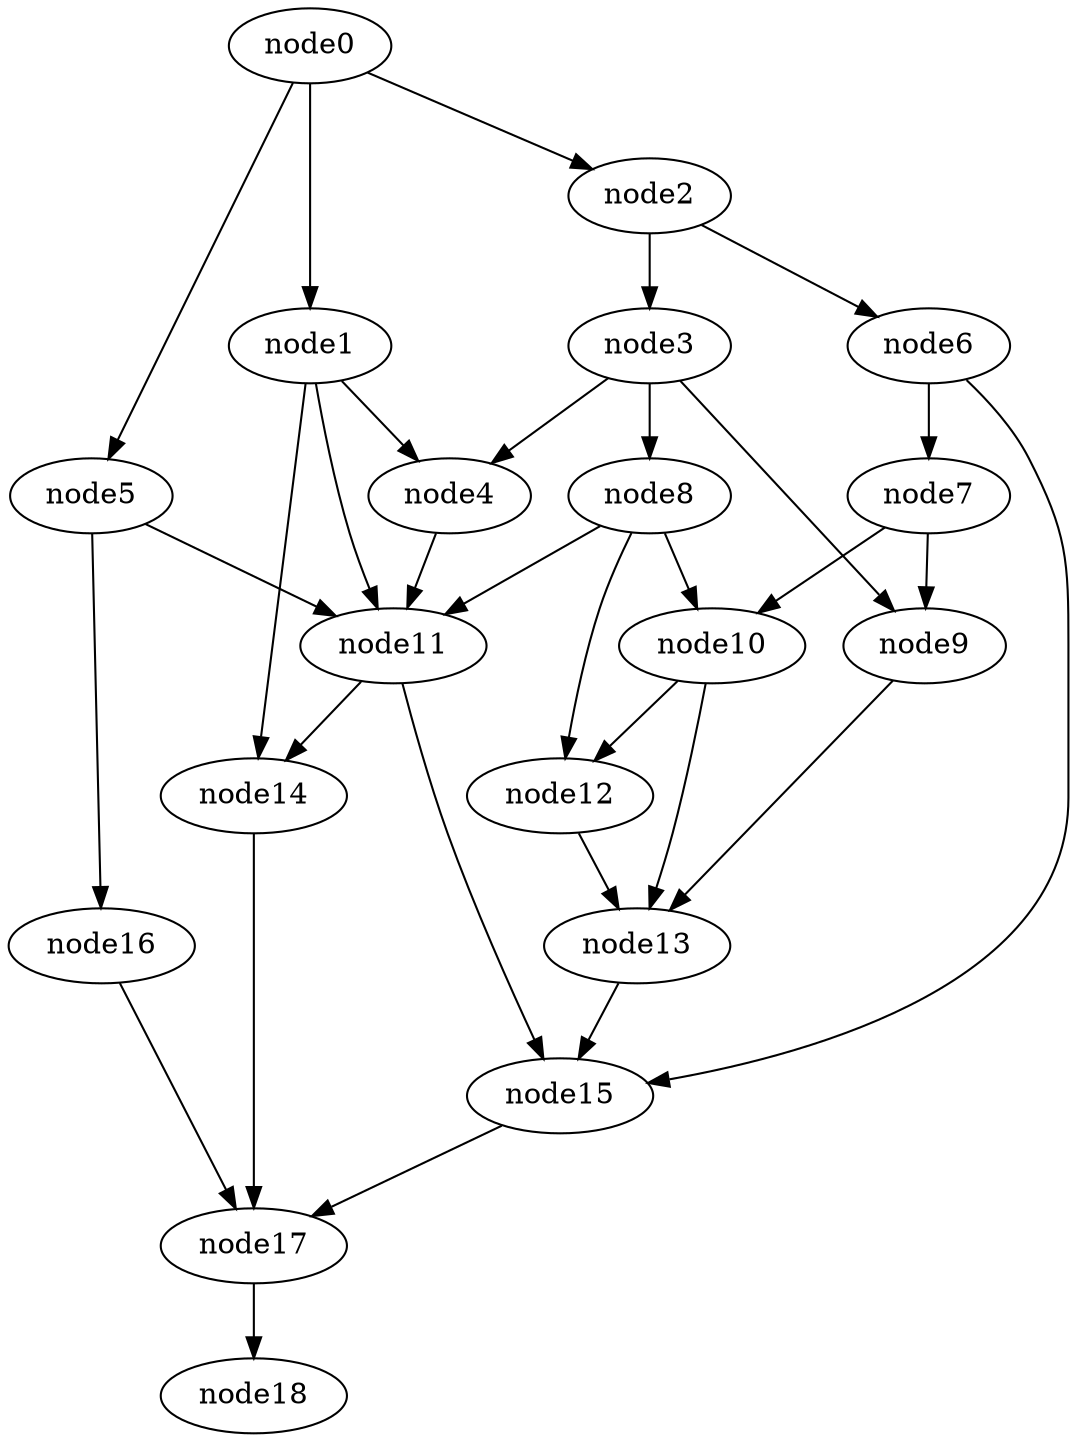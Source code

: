 digraph g{
	node18
	node17 -> node18
	node16 -> node17
	node15 -> node17
	node14 -> node17
	node13 -> node15
	node12 -> node13
	node11 -> node15
	node11 -> node14
	node10 -> node13
	node10 -> node12
	node9 -> node13
	node8 -> node12
	node8 -> node11
	node8 -> node10
	node7 -> node10
	node7 -> node9
	node6 -> node15
	node6 -> node7
	node5 -> node16
	node5 -> node11
	node4 -> node11
	node3 -> node9
	node3 -> node8
	node3 -> node4
	node2 -> node6
	node2 -> node3
	node1 -> node14
	node1 -> node11
	node1 -> node4
	node0 -> node5
	node0 -> node2
	node0 -> node1
}
